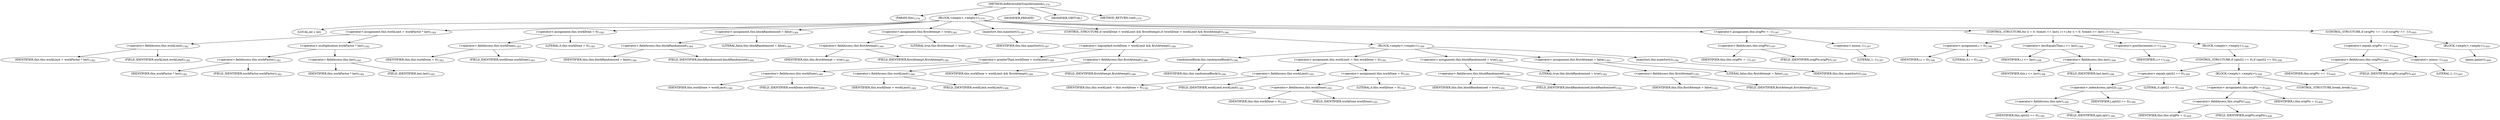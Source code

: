 digraph "doReversibleTransformation" {  
"4878" [label = <(METHOD,doReversibleTransformation)<SUB>1379</SUB>> ]
"101" [label = <(PARAM,this)<SUB>1379</SUB>> ]
"4879" [label = <(BLOCK,&lt;empty&gt;,&lt;empty&gt;)<SUB>1379</SUB>> ]
"4880" [label = <(LOCAL,int i: int)> ]
"4881" [label = <(&lt;operator&gt;.assignment,this.workLimit = workFactor * last)<SUB>1382</SUB>> ]
"4882" [label = <(&lt;operator&gt;.fieldAccess,this.workLimit)<SUB>1382</SUB>> ]
"4883" [label = <(IDENTIFIER,this,this.workLimit = workFactor * last)<SUB>1382</SUB>> ]
"4884" [label = <(FIELD_IDENTIFIER,workLimit,workLimit)<SUB>1382</SUB>> ]
"4885" [label = <(&lt;operator&gt;.multiplication,workFactor * last)<SUB>1382</SUB>> ]
"4886" [label = <(&lt;operator&gt;.fieldAccess,this.workFactor)<SUB>1382</SUB>> ]
"4887" [label = <(IDENTIFIER,this,workFactor * last)<SUB>1382</SUB>> ]
"4888" [label = <(FIELD_IDENTIFIER,workFactor,workFactor)<SUB>1382</SUB>> ]
"4889" [label = <(&lt;operator&gt;.fieldAccess,this.last)<SUB>1382</SUB>> ]
"4890" [label = <(IDENTIFIER,this,workFactor * last)<SUB>1382</SUB>> ]
"4891" [label = <(FIELD_IDENTIFIER,last,last)<SUB>1382</SUB>> ]
"4892" [label = <(&lt;operator&gt;.assignment,this.workDone = 0)<SUB>1383</SUB>> ]
"4893" [label = <(&lt;operator&gt;.fieldAccess,this.workDone)<SUB>1383</SUB>> ]
"4894" [label = <(IDENTIFIER,this,this.workDone = 0)<SUB>1383</SUB>> ]
"4895" [label = <(FIELD_IDENTIFIER,workDone,workDone)<SUB>1383</SUB>> ]
"4896" [label = <(LITERAL,0,this.workDone = 0)<SUB>1383</SUB>> ]
"4897" [label = <(&lt;operator&gt;.assignment,this.blockRandomised = false)<SUB>1384</SUB>> ]
"4898" [label = <(&lt;operator&gt;.fieldAccess,this.blockRandomised)<SUB>1384</SUB>> ]
"4899" [label = <(IDENTIFIER,this,this.blockRandomised = false)<SUB>1384</SUB>> ]
"4900" [label = <(FIELD_IDENTIFIER,blockRandomised,blockRandomised)<SUB>1384</SUB>> ]
"4901" [label = <(LITERAL,false,this.blockRandomised = false)<SUB>1384</SUB>> ]
"4902" [label = <(&lt;operator&gt;.assignment,this.firstAttempt = true)<SUB>1385</SUB>> ]
"4903" [label = <(&lt;operator&gt;.fieldAccess,this.firstAttempt)<SUB>1385</SUB>> ]
"4904" [label = <(IDENTIFIER,this,this.firstAttempt = true)<SUB>1385</SUB>> ]
"4905" [label = <(FIELD_IDENTIFIER,firstAttempt,firstAttempt)<SUB>1385</SUB>> ]
"4906" [label = <(LITERAL,true,this.firstAttempt = true)<SUB>1385</SUB>> ]
"4907" [label = <(mainSort,this.mainSort())<SUB>1387</SUB>> ]
"100" [label = <(IDENTIFIER,this,this.mainSort())<SUB>1387</SUB>> ]
"4908" [label = <(CONTROL_STRUCTURE,if (workDone &gt; workLimit &amp;&amp; firstAttempt),if (workDone &gt; workLimit &amp;&amp; firstAttempt))<SUB>1389</SUB>> ]
"4909" [label = <(&lt;operator&gt;.logicalAnd,workDone &gt; workLimit &amp;&amp; firstAttempt)<SUB>1389</SUB>> ]
"4910" [label = <(&lt;operator&gt;.greaterThan,workDone &gt; workLimit)<SUB>1389</SUB>> ]
"4911" [label = <(&lt;operator&gt;.fieldAccess,this.workDone)<SUB>1389</SUB>> ]
"4912" [label = <(IDENTIFIER,this,workDone &gt; workLimit)<SUB>1389</SUB>> ]
"4913" [label = <(FIELD_IDENTIFIER,workDone,workDone)<SUB>1389</SUB>> ]
"4914" [label = <(&lt;operator&gt;.fieldAccess,this.workLimit)<SUB>1389</SUB>> ]
"4915" [label = <(IDENTIFIER,this,workDone &gt; workLimit)<SUB>1389</SUB>> ]
"4916" [label = <(FIELD_IDENTIFIER,workLimit,workLimit)<SUB>1389</SUB>> ]
"4917" [label = <(&lt;operator&gt;.fieldAccess,this.firstAttempt)<SUB>1389</SUB>> ]
"4918" [label = <(IDENTIFIER,this,workDone &gt; workLimit &amp;&amp; firstAttempt)<SUB>1389</SUB>> ]
"4919" [label = <(FIELD_IDENTIFIER,firstAttempt,firstAttempt)<SUB>1389</SUB>> ]
"4920" [label = <(BLOCK,&lt;empty&gt;,&lt;empty&gt;)<SUB>1389</SUB>> ]
"4921" [label = <(randomiseBlock,this.randomiseBlock())<SUB>1390</SUB>> ]
"102" [label = <(IDENTIFIER,this,this.randomiseBlock())<SUB>1390</SUB>> ]
"4922" [label = <(&lt;operator&gt;.assignment,this.workLimit = this.workDone = 0)<SUB>1391</SUB>> ]
"4923" [label = <(&lt;operator&gt;.fieldAccess,this.workLimit)<SUB>1391</SUB>> ]
"4924" [label = <(IDENTIFIER,this,this.workLimit = this.workDone = 0)<SUB>1391</SUB>> ]
"4925" [label = <(FIELD_IDENTIFIER,workLimit,workLimit)<SUB>1391</SUB>> ]
"4926" [label = <(&lt;operator&gt;.assignment,this.workDone = 0)<SUB>1391</SUB>> ]
"4927" [label = <(&lt;operator&gt;.fieldAccess,this.workDone)<SUB>1391</SUB>> ]
"4928" [label = <(IDENTIFIER,this,this.workDone = 0)<SUB>1391</SUB>> ]
"4929" [label = <(FIELD_IDENTIFIER,workDone,workDone)<SUB>1391</SUB>> ]
"4930" [label = <(LITERAL,0,this.workDone = 0)<SUB>1391</SUB>> ]
"4931" [label = <(&lt;operator&gt;.assignment,this.blockRandomised = true)<SUB>1392</SUB>> ]
"4932" [label = <(&lt;operator&gt;.fieldAccess,this.blockRandomised)<SUB>1392</SUB>> ]
"4933" [label = <(IDENTIFIER,this,this.blockRandomised = true)<SUB>1392</SUB>> ]
"4934" [label = <(FIELD_IDENTIFIER,blockRandomised,blockRandomised)<SUB>1392</SUB>> ]
"4935" [label = <(LITERAL,true,this.blockRandomised = true)<SUB>1392</SUB>> ]
"4936" [label = <(&lt;operator&gt;.assignment,this.firstAttempt = false)<SUB>1393</SUB>> ]
"4937" [label = <(&lt;operator&gt;.fieldAccess,this.firstAttempt)<SUB>1393</SUB>> ]
"4938" [label = <(IDENTIFIER,this,this.firstAttempt = false)<SUB>1393</SUB>> ]
"4939" [label = <(FIELD_IDENTIFIER,firstAttempt,firstAttempt)<SUB>1393</SUB>> ]
"4940" [label = <(LITERAL,false,this.firstAttempt = false)<SUB>1393</SUB>> ]
"4941" [label = <(mainSort,this.mainSort())<SUB>1394</SUB>> ]
"103" [label = <(IDENTIFIER,this,this.mainSort())<SUB>1394</SUB>> ]
"4942" [label = <(&lt;operator&gt;.assignment,this.origPtr = -1)<SUB>1397</SUB>> ]
"4943" [label = <(&lt;operator&gt;.fieldAccess,this.origPtr)<SUB>1397</SUB>> ]
"4944" [label = <(IDENTIFIER,this,this.origPtr = -1)<SUB>1397</SUB>> ]
"4945" [label = <(FIELD_IDENTIFIER,origPtr,origPtr)<SUB>1397</SUB>> ]
"4946" [label = <(&lt;operator&gt;.minus,-1)<SUB>1397</SUB>> ]
"4947" [label = <(LITERAL,1,-1)<SUB>1397</SUB>> ]
"4948" [label = <(CONTROL_STRUCTURE,for (i = 0; Some(i &lt;= last); i++),for (i = 0; Some(i &lt;= last); i++))<SUB>1398</SUB>> ]
"4949" [label = <(&lt;operator&gt;.assignment,i = 0)<SUB>1398</SUB>> ]
"4950" [label = <(IDENTIFIER,i,i = 0)<SUB>1398</SUB>> ]
"4951" [label = <(LITERAL,0,i = 0)<SUB>1398</SUB>> ]
"4952" [label = <(&lt;operator&gt;.lessEqualsThan,i &lt;= last)<SUB>1398</SUB>> ]
"4953" [label = <(IDENTIFIER,i,i &lt;= last)<SUB>1398</SUB>> ]
"4954" [label = <(&lt;operator&gt;.fieldAccess,this.last)<SUB>1398</SUB>> ]
"4955" [label = <(IDENTIFIER,this,i &lt;= last)<SUB>1398</SUB>> ]
"4956" [label = <(FIELD_IDENTIFIER,last,last)<SUB>1398</SUB>> ]
"4957" [label = <(&lt;operator&gt;.postIncrement,i++)<SUB>1398</SUB>> ]
"4958" [label = <(IDENTIFIER,i,i++)<SUB>1398</SUB>> ]
"4959" [label = <(BLOCK,&lt;empty&gt;,&lt;empty&gt;)<SUB>1398</SUB>> ]
"4960" [label = <(CONTROL_STRUCTURE,if (zptr[i] == 0),if (zptr[i] == 0))<SUB>1399</SUB>> ]
"4961" [label = <(&lt;operator&gt;.equals,zptr[i] == 0)<SUB>1399</SUB>> ]
"4962" [label = <(&lt;operator&gt;.indexAccess,zptr[i])<SUB>1399</SUB>> ]
"4963" [label = <(&lt;operator&gt;.fieldAccess,this.zptr)<SUB>1399</SUB>> ]
"4964" [label = <(IDENTIFIER,this,zptr[i] == 0)<SUB>1399</SUB>> ]
"4965" [label = <(FIELD_IDENTIFIER,zptr,zptr)<SUB>1399</SUB>> ]
"4966" [label = <(IDENTIFIER,i,zptr[i] == 0)<SUB>1399</SUB>> ]
"4967" [label = <(LITERAL,0,zptr[i] == 0)<SUB>1399</SUB>> ]
"4968" [label = <(BLOCK,&lt;empty&gt;,&lt;empty&gt;)<SUB>1399</SUB>> ]
"4969" [label = <(&lt;operator&gt;.assignment,this.origPtr = i)<SUB>1400</SUB>> ]
"4970" [label = <(&lt;operator&gt;.fieldAccess,this.origPtr)<SUB>1400</SUB>> ]
"4971" [label = <(IDENTIFIER,this,this.origPtr = i)<SUB>1400</SUB>> ]
"4972" [label = <(FIELD_IDENTIFIER,origPtr,origPtr)<SUB>1400</SUB>> ]
"4973" [label = <(IDENTIFIER,i,this.origPtr = i)<SUB>1400</SUB>> ]
"4974" [label = <(CONTROL_STRUCTURE,break;,break;)<SUB>1401</SUB>> ]
"4975" [label = <(CONTROL_STRUCTURE,if (origPtr == -1),if (origPtr == -1))<SUB>1405</SUB>> ]
"4976" [label = <(&lt;operator&gt;.equals,origPtr == -1)<SUB>1405</SUB>> ]
"4977" [label = <(&lt;operator&gt;.fieldAccess,this.origPtr)<SUB>1405</SUB>> ]
"4978" [label = <(IDENTIFIER,this,origPtr == -1)<SUB>1405</SUB>> ]
"4979" [label = <(FIELD_IDENTIFIER,origPtr,origPtr)<SUB>1405</SUB>> ]
"4980" [label = <(&lt;operator&gt;.minus,-1)<SUB>1405</SUB>> ]
"4981" [label = <(LITERAL,1,-1)<SUB>1405</SUB>> ]
"4982" [label = <(BLOCK,&lt;empty&gt;,&lt;empty&gt;)<SUB>1405</SUB>> ]
"4983" [label = <(panic,panic())<SUB>1406</SUB>> ]
"4984" [label = <(MODIFIER,PRIVATE)> ]
"4985" [label = <(MODIFIER,VIRTUAL)> ]
"4986" [label = <(METHOD_RETURN,void)<SUB>1379</SUB>> ]
  "4878" -> "101" 
  "4878" -> "4879" 
  "4878" -> "4984" 
  "4878" -> "4985" 
  "4878" -> "4986" 
  "4879" -> "4880" 
  "4879" -> "4881" 
  "4879" -> "4892" 
  "4879" -> "4897" 
  "4879" -> "4902" 
  "4879" -> "4907" 
  "4879" -> "4908" 
  "4879" -> "4942" 
  "4879" -> "4948" 
  "4879" -> "4975" 
  "4881" -> "4882" 
  "4881" -> "4885" 
  "4882" -> "4883" 
  "4882" -> "4884" 
  "4885" -> "4886" 
  "4885" -> "4889" 
  "4886" -> "4887" 
  "4886" -> "4888" 
  "4889" -> "4890" 
  "4889" -> "4891" 
  "4892" -> "4893" 
  "4892" -> "4896" 
  "4893" -> "4894" 
  "4893" -> "4895" 
  "4897" -> "4898" 
  "4897" -> "4901" 
  "4898" -> "4899" 
  "4898" -> "4900" 
  "4902" -> "4903" 
  "4902" -> "4906" 
  "4903" -> "4904" 
  "4903" -> "4905" 
  "4907" -> "100" 
  "4908" -> "4909" 
  "4908" -> "4920" 
  "4909" -> "4910" 
  "4909" -> "4917" 
  "4910" -> "4911" 
  "4910" -> "4914" 
  "4911" -> "4912" 
  "4911" -> "4913" 
  "4914" -> "4915" 
  "4914" -> "4916" 
  "4917" -> "4918" 
  "4917" -> "4919" 
  "4920" -> "4921" 
  "4920" -> "4922" 
  "4920" -> "4931" 
  "4920" -> "4936" 
  "4920" -> "4941" 
  "4921" -> "102" 
  "4922" -> "4923" 
  "4922" -> "4926" 
  "4923" -> "4924" 
  "4923" -> "4925" 
  "4926" -> "4927" 
  "4926" -> "4930" 
  "4927" -> "4928" 
  "4927" -> "4929" 
  "4931" -> "4932" 
  "4931" -> "4935" 
  "4932" -> "4933" 
  "4932" -> "4934" 
  "4936" -> "4937" 
  "4936" -> "4940" 
  "4937" -> "4938" 
  "4937" -> "4939" 
  "4941" -> "103" 
  "4942" -> "4943" 
  "4942" -> "4946" 
  "4943" -> "4944" 
  "4943" -> "4945" 
  "4946" -> "4947" 
  "4948" -> "4949" 
  "4948" -> "4952" 
  "4948" -> "4957" 
  "4948" -> "4959" 
  "4949" -> "4950" 
  "4949" -> "4951" 
  "4952" -> "4953" 
  "4952" -> "4954" 
  "4954" -> "4955" 
  "4954" -> "4956" 
  "4957" -> "4958" 
  "4959" -> "4960" 
  "4960" -> "4961" 
  "4960" -> "4968" 
  "4961" -> "4962" 
  "4961" -> "4967" 
  "4962" -> "4963" 
  "4962" -> "4966" 
  "4963" -> "4964" 
  "4963" -> "4965" 
  "4968" -> "4969" 
  "4968" -> "4974" 
  "4969" -> "4970" 
  "4969" -> "4973" 
  "4970" -> "4971" 
  "4970" -> "4972" 
  "4975" -> "4976" 
  "4975" -> "4982" 
  "4976" -> "4977" 
  "4976" -> "4980" 
  "4977" -> "4978" 
  "4977" -> "4979" 
  "4980" -> "4981" 
  "4982" -> "4983" 
}

